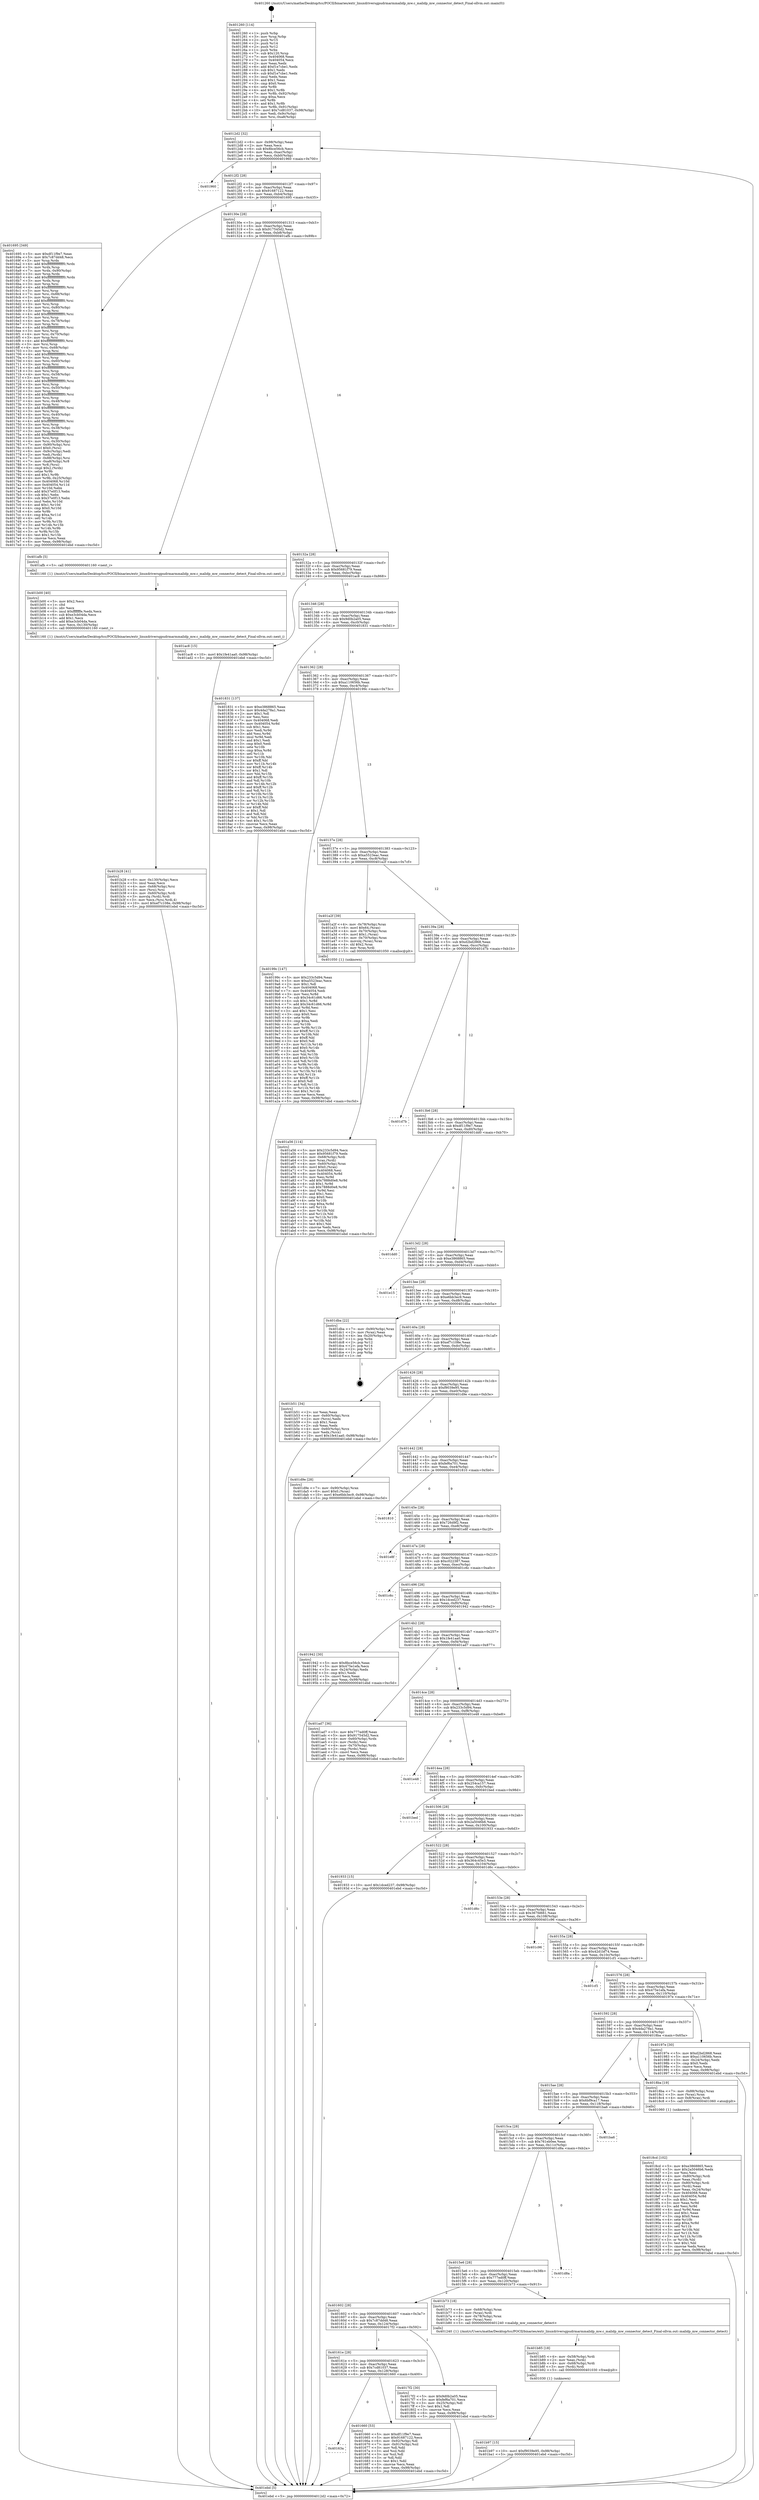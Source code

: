 digraph "0x401260" {
  label = "0x401260 (/mnt/c/Users/mathe/Desktop/tcc/POCII/binaries/extr_linuxdriversgpudrmarmmalidp_mw.c_malidp_mw_connector_detect_Final-ollvm.out::main(0))"
  labelloc = "t"
  node[shape=record]

  Entry [label="",width=0.3,height=0.3,shape=circle,fillcolor=black,style=filled]
  "0x4012d2" [label="{
     0x4012d2 [32]\l
     | [instrs]\l
     &nbsp;&nbsp;0x4012d2 \<+6\>: mov -0x98(%rbp),%eax\l
     &nbsp;&nbsp;0x4012d8 \<+2\>: mov %eax,%ecx\l
     &nbsp;&nbsp;0x4012da \<+6\>: sub $0x8bce56cb,%ecx\l
     &nbsp;&nbsp;0x4012e0 \<+6\>: mov %eax,-0xac(%rbp)\l
     &nbsp;&nbsp;0x4012e6 \<+6\>: mov %ecx,-0xb0(%rbp)\l
     &nbsp;&nbsp;0x4012ec \<+6\>: je 0000000000401960 \<main+0x700\>\l
  }"]
  "0x401960" [label="{
     0x401960\l
  }", style=dashed]
  "0x4012f2" [label="{
     0x4012f2 [28]\l
     | [instrs]\l
     &nbsp;&nbsp;0x4012f2 \<+5\>: jmp 00000000004012f7 \<main+0x97\>\l
     &nbsp;&nbsp;0x4012f7 \<+6\>: mov -0xac(%rbp),%eax\l
     &nbsp;&nbsp;0x4012fd \<+5\>: sub $0x91687122,%eax\l
     &nbsp;&nbsp;0x401302 \<+6\>: mov %eax,-0xb4(%rbp)\l
     &nbsp;&nbsp;0x401308 \<+6\>: je 0000000000401695 \<main+0x435\>\l
  }"]
  Exit [label="",width=0.3,height=0.3,shape=circle,fillcolor=black,style=filled,peripheries=2]
  "0x401695" [label="{
     0x401695 [349]\l
     | [instrs]\l
     &nbsp;&nbsp;0x401695 \<+5\>: mov $0xdf11f9e7,%eax\l
     &nbsp;&nbsp;0x40169a \<+5\>: mov $0x7c87dd48,%ecx\l
     &nbsp;&nbsp;0x40169f \<+3\>: mov %rsp,%rdx\l
     &nbsp;&nbsp;0x4016a2 \<+4\>: add $0xfffffffffffffff0,%rdx\l
     &nbsp;&nbsp;0x4016a6 \<+3\>: mov %rdx,%rsp\l
     &nbsp;&nbsp;0x4016a9 \<+7\>: mov %rdx,-0x90(%rbp)\l
     &nbsp;&nbsp;0x4016b0 \<+3\>: mov %rsp,%rdx\l
     &nbsp;&nbsp;0x4016b3 \<+4\>: add $0xfffffffffffffff0,%rdx\l
     &nbsp;&nbsp;0x4016b7 \<+3\>: mov %rdx,%rsp\l
     &nbsp;&nbsp;0x4016ba \<+3\>: mov %rsp,%rsi\l
     &nbsp;&nbsp;0x4016bd \<+4\>: add $0xfffffffffffffff0,%rsi\l
     &nbsp;&nbsp;0x4016c1 \<+3\>: mov %rsi,%rsp\l
     &nbsp;&nbsp;0x4016c4 \<+7\>: mov %rsi,-0x88(%rbp)\l
     &nbsp;&nbsp;0x4016cb \<+3\>: mov %rsp,%rsi\l
     &nbsp;&nbsp;0x4016ce \<+4\>: add $0xfffffffffffffff0,%rsi\l
     &nbsp;&nbsp;0x4016d2 \<+3\>: mov %rsi,%rsp\l
     &nbsp;&nbsp;0x4016d5 \<+4\>: mov %rsi,-0x80(%rbp)\l
     &nbsp;&nbsp;0x4016d9 \<+3\>: mov %rsp,%rsi\l
     &nbsp;&nbsp;0x4016dc \<+4\>: add $0xfffffffffffffff0,%rsi\l
     &nbsp;&nbsp;0x4016e0 \<+3\>: mov %rsi,%rsp\l
     &nbsp;&nbsp;0x4016e3 \<+4\>: mov %rsi,-0x78(%rbp)\l
     &nbsp;&nbsp;0x4016e7 \<+3\>: mov %rsp,%rsi\l
     &nbsp;&nbsp;0x4016ea \<+4\>: add $0xfffffffffffffff0,%rsi\l
     &nbsp;&nbsp;0x4016ee \<+3\>: mov %rsi,%rsp\l
     &nbsp;&nbsp;0x4016f1 \<+4\>: mov %rsi,-0x70(%rbp)\l
     &nbsp;&nbsp;0x4016f5 \<+3\>: mov %rsp,%rsi\l
     &nbsp;&nbsp;0x4016f8 \<+4\>: add $0xfffffffffffffff0,%rsi\l
     &nbsp;&nbsp;0x4016fc \<+3\>: mov %rsi,%rsp\l
     &nbsp;&nbsp;0x4016ff \<+4\>: mov %rsi,-0x68(%rbp)\l
     &nbsp;&nbsp;0x401703 \<+3\>: mov %rsp,%rsi\l
     &nbsp;&nbsp;0x401706 \<+4\>: add $0xfffffffffffffff0,%rsi\l
     &nbsp;&nbsp;0x40170a \<+3\>: mov %rsi,%rsp\l
     &nbsp;&nbsp;0x40170d \<+4\>: mov %rsi,-0x60(%rbp)\l
     &nbsp;&nbsp;0x401711 \<+3\>: mov %rsp,%rsi\l
     &nbsp;&nbsp;0x401714 \<+4\>: add $0xfffffffffffffff0,%rsi\l
     &nbsp;&nbsp;0x401718 \<+3\>: mov %rsi,%rsp\l
     &nbsp;&nbsp;0x40171b \<+4\>: mov %rsi,-0x58(%rbp)\l
     &nbsp;&nbsp;0x40171f \<+3\>: mov %rsp,%rsi\l
     &nbsp;&nbsp;0x401722 \<+4\>: add $0xfffffffffffffff0,%rsi\l
     &nbsp;&nbsp;0x401726 \<+3\>: mov %rsi,%rsp\l
     &nbsp;&nbsp;0x401729 \<+4\>: mov %rsi,-0x50(%rbp)\l
     &nbsp;&nbsp;0x40172d \<+3\>: mov %rsp,%rsi\l
     &nbsp;&nbsp;0x401730 \<+4\>: add $0xfffffffffffffff0,%rsi\l
     &nbsp;&nbsp;0x401734 \<+3\>: mov %rsi,%rsp\l
     &nbsp;&nbsp;0x401737 \<+4\>: mov %rsi,-0x48(%rbp)\l
     &nbsp;&nbsp;0x40173b \<+3\>: mov %rsp,%rsi\l
     &nbsp;&nbsp;0x40173e \<+4\>: add $0xfffffffffffffff0,%rsi\l
     &nbsp;&nbsp;0x401742 \<+3\>: mov %rsi,%rsp\l
     &nbsp;&nbsp;0x401745 \<+4\>: mov %rsi,-0x40(%rbp)\l
     &nbsp;&nbsp;0x401749 \<+3\>: mov %rsp,%rsi\l
     &nbsp;&nbsp;0x40174c \<+4\>: add $0xfffffffffffffff0,%rsi\l
     &nbsp;&nbsp;0x401750 \<+3\>: mov %rsi,%rsp\l
     &nbsp;&nbsp;0x401753 \<+4\>: mov %rsi,-0x38(%rbp)\l
     &nbsp;&nbsp;0x401757 \<+3\>: mov %rsp,%rsi\l
     &nbsp;&nbsp;0x40175a \<+4\>: add $0xfffffffffffffff0,%rsi\l
     &nbsp;&nbsp;0x40175e \<+3\>: mov %rsi,%rsp\l
     &nbsp;&nbsp;0x401761 \<+4\>: mov %rsi,-0x30(%rbp)\l
     &nbsp;&nbsp;0x401765 \<+7\>: mov -0x90(%rbp),%rsi\l
     &nbsp;&nbsp;0x40176c \<+6\>: movl $0x0,(%rsi)\l
     &nbsp;&nbsp;0x401772 \<+6\>: mov -0x9c(%rbp),%edi\l
     &nbsp;&nbsp;0x401778 \<+2\>: mov %edi,(%rdx)\l
     &nbsp;&nbsp;0x40177a \<+7\>: mov -0x88(%rbp),%rsi\l
     &nbsp;&nbsp;0x401781 \<+7\>: mov -0xa8(%rbp),%r8\l
     &nbsp;&nbsp;0x401788 \<+3\>: mov %r8,(%rsi)\l
     &nbsp;&nbsp;0x40178b \<+3\>: cmpl $0x2,(%rdx)\l
     &nbsp;&nbsp;0x40178e \<+4\>: setne %r9b\l
     &nbsp;&nbsp;0x401792 \<+4\>: and $0x1,%r9b\l
     &nbsp;&nbsp;0x401796 \<+4\>: mov %r9b,-0x25(%rbp)\l
     &nbsp;&nbsp;0x40179a \<+8\>: mov 0x404068,%r10d\l
     &nbsp;&nbsp;0x4017a2 \<+8\>: mov 0x404054,%r11d\l
     &nbsp;&nbsp;0x4017aa \<+3\>: mov %r10d,%ebx\l
     &nbsp;&nbsp;0x4017ad \<+6\>: add $0x37e0f13,%ebx\l
     &nbsp;&nbsp;0x4017b3 \<+3\>: sub $0x1,%ebx\l
     &nbsp;&nbsp;0x4017b6 \<+6\>: sub $0x37e0f13,%ebx\l
     &nbsp;&nbsp;0x4017bc \<+4\>: imul %ebx,%r10d\l
     &nbsp;&nbsp;0x4017c0 \<+4\>: and $0x1,%r10d\l
     &nbsp;&nbsp;0x4017c4 \<+4\>: cmp $0x0,%r10d\l
     &nbsp;&nbsp;0x4017c8 \<+4\>: sete %r9b\l
     &nbsp;&nbsp;0x4017cc \<+4\>: cmp $0xa,%r11d\l
     &nbsp;&nbsp;0x4017d0 \<+4\>: setl %r14b\l
     &nbsp;&nbsp;0x4017d4 \<+3\>: mov %r9b,%r15b\l
     &nbsp;&nbsp;0x4017d7 \<+3\>: and %r14b,%r15b\l
     &nbsp;&nbsp;0x4017da \<+3\>: xor %r14b,%r9b\l
     &nbsp;&nbsp;0x4017dd \<+3\>: or %r9b,%r15b\l
     &nbsp;&nbsp;0x4017e0 \<+4\>: test $0x1,%r15b\l
     &nbsp;&nbsp;0x4017e4 \<+3\>: cmovne %ecx,%eax\l
     &nbsp;&nbsp;0x4017e7 \<+6\>: mov %eax,-0x98(%rbp)\l
     &nbsp;&nbsp;0x4017ed \<+5\>: jmp 0000000000401ebd \<main+0xc5d\>\l
  }"]
  "0x40130e" [label="{
     0x40130e [28]\l
     | [instrs]\l
     &nbsp;&nbsp;0x40130e \<+5\>: jmp 0000000000401313 \<main+0xb3\>\l
     &nbsp;&nbsp;0x401313 \<+6\>: mov -0xac(%rbp),%eax\l
     &nbsp;&nbsp;0x401319 \<+5\>: sub $0x917545d2,%eax\l
     &nbsp;&nbsp;0x40131e \<+6\>: mov %eax,-0xb8(%rbp)\l
     &nbsp;&nbsp;0x401324 \<+6\>: je 0000000000401afb \<main+0x89b\>\l
  }"]
  "0x401b97" [label="{
     0x401b97 [15]\l
     | [instrs]\l
     &nbsp;&nbsp;0x401b97 \<+10\>: movl $0xf9039e95,-0x98(%rbp)\l
     &nbsp;&nbsp;0x401ba1 \<+5\>: jmp 0000000000401ebd \<main+0xc5d\>\l
  }"]
  "0x401afb" [label="{
     0x401afb [5]\l
     | [instrs]\l
     &nbsp;&nbsp;0x401afb \<+5\>: call 0000000000401160 \<next_i\>\l
     | [calls]\l
     &nbsp;&nbsp;0x401160 \{1\} (/mnt/c/Users/mathe/Desktop/tcc/POCII/binaries/extr_linuxdriversgpudrmarmmalidp_mw.c_malidp_mw_connector_detect_Final-ollvm.out::next_i)\l
  }"]
  "0x40132a" [label="{
     0x40132a [28]\l
     | [instrs]\l
     &nbsp;&nbsp;0x40132a \<+5\>: jmp 000000000040132f \<main+0xcf\>\l
     &nbsp;&nbsp;0x40132f \<+6\>: mov -0xac(%rbp),%eax\l
     &nbsp;&nbsp;0x401335 \<+5\>: sub $0x95681f79,%eax\l
     &nbsp;&nbsp;0x40133a \<+6\>: mov %eax,-0xbc(%rbp)\l
     &nbsp;&nbsp;0x401340 \<+6\>: je 0000000000401ac8 \<main+0x868\>\l
  }"]
  "0x401b85" [label="{
     0x401b85 [18]\l
     | [instrs]\l
     &nbsp;&nbsp;0x401b85 \<+4\>: mov -0x58(%rbp),%rdi\l
     &nbsp;&nbsp;0x401b89 \<+2\>: mov %eax,(%rdi)\l
     &nbsp;&nbsp;0x401b8b \<+4\>: mov -0x68(%rbp),%rdi\l
     &nbsp;&nbsp;0x401b8f \<+3\>: mov (%rdi),%rdi\l
     &nbsp;&nbsp;0x401b92 \<+5\>: call 0000000000401030 \<free@plt\>\l
     | [calls]\l
     &nbsp;&nbsp;0x401030 \{1\} (unknown)\l
  }"]
  "0x401ac8" [label="{
     0x401ac8 [15]\l
     | [instrs]\l
     &nbsp;&nbsp;0x401ac8 \<+10\>: movl $0x1fe41aa0,-0x98(%rbp)\l
     &nbsp;&nbsp;0x401ad2 \<+5\>: jmp 0000000000401ebd \<main+0xc5d\>\l
  }"]
  "0x401346" [label="{
     0x401346 [28]\l
     | [instrs]\l
     &nbsp;&nbsp;0x401346 \<+5\>: jmp 000000000040134b \<main+0xeb\>\l
     &nbsp;&nbsp;0x40134b \<+6\>: mov -0xac(%rbp),%eax\l
     &nbsp;&nbsp;0x401351 \<+5\>: sub $0x9d0b2a05,%eax\l
     &nbsp;&nbsp;0x401356 \<+6\>: mov %eax,-0xc0(%rbp)\l
     &nbsp;&nbsp;0x40135c \<+6\>: je 0000000000401831 \<main+0x5d1\>\l
  }"]
  "0x401b28" [label="{
     0x401b28 [41]\l
     | [instrs]\l
     &nbsp;&nbsp;0x401b28 \<+6\>: mov -0x130(%rbp),%ecx\l
     &nbsp;&nbsp;0x401b2e \<+3\>: imul %eax,%ecx\l
     &nbsp;&nbsp;0x401b31 \<+4\>: mov -0x68(%rbp),%rsi\l
     &nbsp;&nbsp;0x401b35 \<+3\>: mov (%rsi),%rsi\l
     &nbsp;&nbsp;0x401b38 \<+4\>: mov -0x60(%rbp),%rdi\l
     &nbsp;&nbsp;0x401b3c \<+3\>: movslq (%rdi),%rdi\l
     &nbsp;&nbsp;0x401b3f \<+3\>: mov %ecx,(%rsi,%rdi,4)\l
     &nbsp;&nbsp;0x401b42 \<+10\>: movl $0xef7c108e,-0x98(%rbp)\l
     &nbsp;&nbsp;0x401b4c \<+5\>: jmp 0000000000401ebd \<main+0xc5d\>\l
  }"]
  "0x401831" [label="{
     0x401831 [137]\l
     | [instrs]\l
     &nbsp;&nbsp;0x401831 \<+5\>: mov $0xe3868865,%eax\l
     &nbsp;&nbsp;0x401836 \<+5\>: mov $0x4da278a1,%ecx\l
     &nbsp;&nbsp;0x40183b \<+2\>: mov $0x1,%dl\l
     &nbsp;&nbsp;0x40183d \<+2\>: xor %esi,%esi\l
     &nbsp;&nbsp;0x40183f \<+7\>: mov 0x404068,%edi\l
     &nbsp;&nbsp;0x401846 \<+8\>: mov 0x404054,%r8d\l
     &nbsp;&nbsp;0x40184e \<+3\>: sub $0x1,%esi\l
     &nbsp;&nbsp;0x401851 \<+3\>: mov %edi,%r9d\l
     &nbsp;&nbsp;0x401854 \<+3\>: add %esi,%r9d\l
     &nbsp;&nbsp;0x401857 \<+4\>: imul %r9d,%edi\l
     &nbsp;&nbsp;0x40185b \<+3\>: and $0x1,%edi\l
     &nbsp;&nbsp;0x40185e \<+3\>: cmp $0x0,%edi\l
     &nbsp;&nbsp;0x401861 \<+4\>: sete %r10b\l
     &nbsp;&nbsp;0x401865 \<+4\>: cmp $0xa,%r8d\l
     &nbsp;&nbsp;0x401869 \<+4\>: setl %r11b\l
     &nbsp;&nbsp;0x40186d \<+3\>: mov %r10b,%bl\l
     &nbsp;&nbsp;0x401870 \<+3\>: xor $0xff,%bl\l
     &nbsp;&nbsp;0x401873 \<+3\>: mov %r11b,%r14b\l
     &nbsp;&nbsp;0x401876 \<+4\>: xor $0xff,%r14b\l
     &nbsp;&nbsp;0x40187a \<+3\>: xor $0x1,%dl\l
     &nbsp;&nbsp;0x40187d \<+3\>: mov %bl,%r15b\l
     &nbsp;&nbsp;0x401880 \<+4\>: and $0xff,%r15b\l
     &nbsp;&nbsp;0x401884 \<+3\>: and %dl,%r10b\l
     &nbsp;&nbsp;0x401887 \<+3\>: mov %r14b,%r12b\l
     &nbsp;&nbsp;0x40188a \<+4\>: and $0xff,%r12b\l
     &nbsp;&nbsp;0x40188e \<+3\>: and %dl,%r11b\l
     &nbsp;&nbsp;0x401891 \<+3\>: or %r10b,%r15b\l
     &nbsp;&nbsp;0x401894 \<+3\>: or %r11b,%r12b\l
     &nbsp;&nbsp;0x401897 \<+3\>: xor %r12b,%r15b\l
     &nbsp;&nbsp;0x40189a \<+3\>: or %r14b,%bl\l
     &nbsp;&nbsp;0x40189d \<+3\>: xor $0xff,%bl\l
     &nbsp;&nbsp;0x4018a0 \<+3\>: or $0x1,%dl\l
     &nbsp;&nbsp;0x4018a3 \<+2\>: and %dl,%bl\l
     &nbsp;&nbsp;0x4018a5 \<+3\>: or %bl,%r15b\l
     &nbsp;&nbsp;0x4018a8 \<+4\>: test $0x1,%r15b\l
     &nbsp;&nbsp;0x4018ac \<+3\>: cmovne %ecx,%eax\l
     &nbsp;&nbsp;0x4018af \<+6\>: mov %eax,-0x98(%rbp)\l
     &nbsp;&nbsp;0x4018b5 \<+5\>: jmp 0000000000401ebd \<main+0xc5d\>\l
  }"]
  "0x401362" [label="{
     0x401362 [28]\l
     | [instrs]\l
     &nbsp;&nbsp;0x401362 \<+5\>: jmp 0000000000401367 \<main+0x107\>\l
     &nbsp;&nbsp;0x401367 \<+6\>: mov -0xac(%rbp),%eax\l
     &nbsp;&nbsp;0x40136d \<+5\>: sub $0xa110656b,%eax\l
     &nbsp;&nbsp;0x401372 \<+6\>: mov %eax,-0xc4(%rbp)\l
     &nbsp;&nbsp;0x401378 \<+6\>: je 000000000040199c \<main+0x73c\>\l
  }"]
  "0x401b00" [label="{
     0x401b00 [40]\l
     | [instrs]\l
     &nbsp;&nbsp;0x401b00 \<+5\>: mov $0x2,%ecx\l
     &nbsp;&nbsp;0x401b05 \<+1\>: cltd\l
     &nbsp;&nbsp;0x401b06 \<+2\>: idiv %ecx\l
     &nbsp;&nbsp;0x401b08 \<+6\>: imul $0xfffffffe,%edx,%ecx\l
     &nbsp;&nbsp;0x401b0e \<+6\>: sub $0xe3cb04da,%ecx\l
     &nbsp;&nbsp;0x401b14 \<+3\>: add $0x1,%ecx\l
     &nbsp;&nbsp;0x401b17 \<+6\>: add $0xe3cb04da,%ecx\l
     &nbsp;&nbsp;0x401b1d \<+6\>: mov %ecx,-0x130(%rbp)\l
     &nbsp;&nbsp;0x401b23 \<+5\>: call 0000000000401160 \<next_i\>\l
     | [calls]\l
     &nbsp;&nbsp;0x401160 \{1\} (/mnt/c/Users/mathe/Desktop/tcc/POCII/binaries/extr_linuxdriversgpudrmarmmalidp_mw.c_malidp_mw_connector_detect_Final-ollvm.out::next_i)\l
  }"]
  "0x40199c" [label="{
     0x40199c [147]\l
     | [instrs]\l
     &nbsp;&nbsp;0x40199c \<+5\>: mov $0x233c5d94,%eax\l
     &nbsp;&nbsp;0x4019a1 \<+5\>: mov $0xa5523eac,%ecx\l
     &nbsp;&nbsp;0x4019a6 \<+2\>: mov $0x1,%dl\l
     &nbsp;&nbsp;0x4019a8 \<+7\>: mov 0x404068,%esi\l
     &nbsp;&nbsp;0x4019af \<+7\>: mov 0x404054,%edi\l
     &nbsp;&nbsp;0x4019b6 \<+3\>: mov %esi,%r8d\l
     &nbsp;&nbsp;0x4019b9 \<+7\>: sub $0x34c61d66,%r8d\l
     &nbsp;&nbsp;0x4019c0 \<+4\>: sub $0x1,%r8d\l
     &nbsp;&nbsp;0x4019c4 \<+7\>: add $0x34c61d66,%r8d\l
     &nbsp;&nbsp;0x4019cb \<+4\>: imul %r8d,%esi\l
     &nbsp;&nbsp;0x4019cf \<+3\>: and $0x1,%esi\l
     &nbsp;&nbsp;0x4019d2 \<+3\>: cmp $0x0,%esi\l
     &nbsp;&nbsp;0x4019d5 \<+4\>: sete %r9b\l
     &nbsp;&nbsp;0x4019d9 \<+3\>: cmp $0xa,%edi\l
     &nbsp;&nbsp;0x4019dc \<+4\>: setl %r10b\l
     &nbsp;&nbsp;0x4019e0 \<+3\>: mov %r9b,%r11b\l
     &nbsp;&nbsp;0x4019e3 \<+4\>: xor $0xff,%r11b\l
     &nbsp;&nbsp;0x4019e7 \<+3\>: mov %r10b,%bl\l
     &nbsp;&nbsp;0x4019ea \<+3\>: xor $0xff,%bl\l
     &nbsp;&nbsp;0x4019ed \<+3\>: xor $0x0,%dl\l
     &nbsp;&nbsp;0x4019f0 \<+3\>: mov %r11b,%r14b\l
     &nbsp;&nbsp;0x4019f3 \<+4\>: and $0x0,%r14b\l
     &nbsp;&nbsp;0x4019f7 \<+3\>: and %dl,%r9b\l
     &nbsp;&nbsp;0x4019fa \<+3\>: mov %bl,%r15b\l
     &nbsp;&nbsp;0x4019fd \<+4\>: and $0x0,%r15b\l
     &nbsp;&nbsp;0x401a01 \<+3\>: and %dl,%r10b\l
     &nbsp;&nbsp;0x401a04 \<+3\>: or %r9b,%r14b\l
     &nbsp;&nbsp;0x401a07 \<+3\>: or %r10b,%r15b\l
     &nbsp;&nbsp;0x401a0a \<+3\>: xor %r15b,%r14b\l
     &nbsp;&nbsp;0x401a0d \<+3\>: or %bl,%r11b\l
     &nbsp;&nbsp;0x401a10 \<+4\>: xor $0xff,%r11b\l
     &nbsp;&nbsp;0x401a14 \<+3\>: or $0x0,%dl\l
     &nbsp;&nbsp;0x401a17 \<+3\>: and %dl,%r11b\l
     &nbsp;&nbsp;0x401a1a \<+3\>: or %r11b,%r14b\l
     &nbsp;&nbsp;0x401a1d \<+4\>: test $0x1,%r14b\l
     &nbsp;&nbsp;0x401a21 \<+3\>: cmovne %ecx,%eax\l
     &nbsp;&nbsp;0x401a24 \<+6\>: mov %eax,-0x98(%rbp)\l
     &nbsp;&nbsp;0x401a2a \<+5\>: jmp 0000000000401ebd \<main+0xc5d\>\l
  }"]
  "0x40137e" [label="{
     0x40137e [28]\l
     | [instrs]\l
     &nbsp;&nbsp;0x40137e \<+5\>: jmp 0000000000401383 \<main+0x123\>\l
     &nbsp;&nbsp;0x401383 \<+6\>: mov -0xac(%rbp),%eax\l
     &nbsp;&nbsp;0x401389 \<+5\>: sub $0xa5523eac,%eax\l
     &nbsp;&nbsp;0x40138e \<+6\>: mov %eax,-0xc8(%rbp)\l
     &nbsp;&nbsp;0x401394 \<+6\>: je 0000000000401a2f \<main+0x7cf\>\l
  }"]
  "0x401a56" [label="{
     0x401a56 [114]\l
     | [instrs]\l
     &nbsp;&nbsp;0x401a56 \<+5\>: mov $0x233c5d94,%ecx\l
     &nbsp;&nbsp;0x401a5b \<+5\>: mov $0x95681f79,%edx\l
     &nbsp;&nbsp;0x401a60 \<+4\>: mov -0x68(%rbp),%rdi\l
     &nbsp;&nbsp;0x401a64 \<+3\>: mov %rax,(%rdi)\l
     &nbsp;&nbsp;0x401a67 \<+4\>: mov -0x60(%rbp),%rax\l
     &nbsp;&nbsp;0x401a6b \<+6\>: movl $0x0,(%rax)\l
     &nbsp;&nbsp;0x401a71 \<+7\>: mov 0x404068,%esi\l
     &nbsp;&nbsp;0x401a78 \<+8\>: mov 0x404054,%r8d\l
     &nbsp;&nbsp;0x401a80 \<+3\>: mov %esi,%r9d\l
     &nbsp;&nbsp;0x401a83 \<+7\>: add $0x7888d0e8,%r9d\l
     &nbsp;&nbsp;0x401a8a \<+4\>: sub $0x1,%r9d\l
     &nbsp;&nbsp;0x401a8e \<+7\>: sub $0x7888d0e8,%r9d\l
     &nbsp;&nbsp;0x401a95 \<+4\>: imul %r9d,%esi\l
     &nbsp;&nbsp;0x401a99 \<+3\>: and $0x1,%esi\l
     &nbsp;&nbsp;0x401a9c \<+3\>: cmp $0x0,%esi\l
     &nbsp;&nbsp;0x401a9f \<+4\>: sete %r10b\l
     &nbsp;&nbsp;0x401aa3 \<+4\>: cmp $0xa,%r8d\l
     &nbsp;&nbsp;0x401aa7 \<+4\>: setl %r11b\l
     &nbsp;&nbsp;0x401aab \<+3\>: mov %r10b,%bl\l
     &nbsp;&nbsp;0x401aae \<+3\>: and %r11b,%bl\l
     &nbsp;&nbsp;0x401ab1 \<+3\>: xor %r11b,%r10b\l
     &nbsp;&nbsp;0x401ab4 \<+3\>: or %r10b,%bl\l
     &nbsp;&nbsp;0x401ab7 \<+3\>: test $0x1,%bl\l
     &nbsp;&nbsp;0x401aba \<+3\>: cmovne %edx,%ecx\l
     &nbsp;&nbsp;0x401abd \<+6\>: mov %ecx,-0x98(%rbp)\l
     &nbsp;&nbsp;0x401ac3 \<+5\>: jmp 0000000000401ebd \<main+0xc5d\>\l
  }"]
  "0x401a2f" [label="{
     0x401a2f [39]\l
     | [instrs]\l
     &nbsp;&nbsp;0x401a2f \<+4\>: mov -0x78(%rbp),%rax\l
     &nbsp;&nbsp;0x401a33 \<+6\>: movl $0x64,(%rax)\l
     &nbsp;&nbsp;0x401a39 \<+4\>: mov -0x70(%rbp),%rax\l
     &nbsp;&nbsp;0x401a3d \<+6\>: movl $0x1,(%rax)\l
     &nbsp;&nbsp;0x401a43 \<+4\>: mov -0x70(%rbp),%rax\l
     &nbsp;&nbsp;0x401a47 \<+3\>: movslq (%rax),%rax\l
     &nbsp;&nbsp;0x401a4a \<+4\>: shl $0x2,%rax\l
     &nbsp;&nbsp;0x401a4e \<+3\>: mov %rax,%rdi\l
     &nbsp;&nbsp;0x401a51 \<+5\>: call 0000000000401050 \<malloc@plt\>\l
     | [calls]\l
     &nbsp;&nbsp;0x401050 \{1\} (unknown)\l
  }"]
  "0x40139a" [label="{
     0x40139a [28]\l
     | [instrs]\l
     &nbsp;&nbsp;0x40139a \<+5\>: jmp 000000000040139f \<main+0x13f\>\l
     &nbsp;&nbsp;0x40139f \<+6\>: mov -0xac(%rbp),%eax\l
     &nbsp;&nbsp;0x4013a5 \<+5\>: sub $0xd2bd2868,%eax\l
     &nbsp;&nbsp;0x4013aa \<+6\>: mov %eax,-0xcc(%rbp)\l
     &nbsp;&nbsp;0x4013b0 \<+6\>: je 0000000000401d7b \<main+0xb1b\>\l
  }"]
  "0x4018cd" [label="{
     0x4018cd [102]\l
     | [instrs]\l
     &nbsp;&nbsp;0x4018cd \<+5\>: mov $0xe3868865,%ecx\l
     &nbsp;&nbsp;0x4018d2 \<+5\>: mov $0x2a5046b6,%edx\l
     &nbsp;&nbsp;0x4018d7 \<+2\>: xor %esi,%esi\l
     &nbsp;&nbsp;0x4018d9 \<+4\>: mov -0x80(%rbp),%rdi\l
     &nbsp;&nbsp;0x4018dd \<+2\>: mov %eax,(%rdi)\l
     &nbsp;&nbsp;0x4018df \<+4\>: mov -0x80(%rbp),%rdi\l
     &nbsp;&nbsp;0x4018e3 \<+2\>: mov (%rdi),%eax\l
     &nbsp;&nbsp;0x4018e5 \<+3\>: mov %eax,-0x24(%rbp)\l
     &nbsp;&nbsp;0x4018e8 \<+7\>: mov 0x404068,%eax\l
     &nbsp;&nbsp;0x4018ef \<+8\>: mov 0x404054,%r8d\l
     &nbsp;&nbsp;0x4018f7 \<+3\>: sub $0x1,%esi\l
     &nbsp;&nbsp;0x4018fa \<+3\>: mov %eax,%r9d\l
     &nbsp;&nbsp;0x4018fd \<+3\>: add %esi,%r9d\l
     &nbsp;&nbsp;0x401900 \<+4\>: imul %r9d,%eax\l
     &nbsp;&nbsp;0x401904 \<+3\>: and $0x1,%eax\l
     &nbsp;&nbsp;0x401907 \<+3\>: cmp $0x0,%eax\l
     &nbsp;&nbsp;0x40190a \<+4\>: sete %r10b\l
     &nbsp;&nbsp;0x40190e \<+4\>: cmp $0xa,%r8d\l
     &nbsp;&nbsp;0x401912 \<+4\>: setl %r11b\l
     &nbsp;&nbsp;0x401916 \<+3\>: mov %r10b,%bl\l
     &nbsp;&nbsp;0x401919 \<+3\>: and %r11b,%bl\l
     &nbsp;&nbsp;0x40191c \<+3\>: xor %r11b,%r10b\l
     &nbsp;&nbsp;0x40191f \<+3\>: or %r10b,%bl\l
     &nbsp;&nbsp;0x401922 \<+3\>: test $0x1,%bl\l
     &nbsp;&nbsp;0x401925 \<+3\>: cmovne %edx,%ecx\l
     &nbsp;&nbsp;0x401928 \<+6\>: mov %ecx,-0x98(%rbp)\l
     &nbsp;&nbsp;0x40192e \<+5\>: jmp 0000000000401ebd \<main+0xc5d\>\l
  }"]
  "0x401d7b" [label="{
     0x401d7b\l
  }", style=dashed]
  "0x4013b6" [label="{
     0x4013b6 [28]\l
     | [instrs]\l
     &nbsp;&nbsp;0x4013b6 \<+5\>: jmp 00000000004013bb \<main+0x15b\>\l
     &nbsp;&nbsp;0x4013bb \<+6\>: mov -0xac(%rbp),%eax\l
     &nbsp;&nbsp;0x4013c1 \<+5\>: sub $0xdf11f9e7,%eax\l
     &nbsp;&nbsp;0x4013c6 \<+6\>: mov %eax,-0xd0(%rbp)\l
     &nbsp;&nbsp;0x4013cc \<+6\>: je 0000000000401dd0 \<main+0xb70\>\l
  }"]
  "0x401260" [label="{
     0x401260 [114]\l
     | [instrs]\l
     &nbsp;&nbsp;0x401260 \<+1\>: push %rbp\l
     &nbsp;&nbsp;0x401261 \<+3\>: mov %rsp,%rbp\l
     &nbsp;&nbsp;0x401264 \<+2\>: push %r15\l
     &nbsp;&nbsp;0x401266 \<+2\>: push %r14\l
     &nbsp;&nbsp;0x401268 \<+2\>: push %r12\l
     &nbsp;&nbsp;0x40126a \<+1\>: push %rbx\l
     &nbsp;&nbsp;0x40126b \<+7\>: sub $0x120,%rsp\l
     &nbsp;&nbsp;0x401272 \<+7\>: mov 0x404068,%eax\l
     &nbsp;&nbsp;0x401279 \<+7\>: mov 0x404054,%ecx\l
     &nbsp;&nbsp;0x401280 \<+2\>: mov %eax,%edx\l
     &nbsp;&nbsp;0x401282 \<+6\>: add $0xf1e7cbe1,%edx\l
     &nbsp;&nbsp;0x401288 \<+3\>: sub $0x1,%edx\l
     &nbsp;&nbsp;0x40128b \<+6\>: sub $0xf1e7cbe1,%edx\l
     &nbsp;&nbsp;0x401291 \<+3\>: imul %edx,%eax\l
     &nbsp;&nbsp;0x401294 \<+3\>: and $0x1,%eax\l
     &nbsp;&nbsp;0x401297 \<+3\>: cmp $0x0,%eax\l
     &nbsp;&nbsp;0x40129a \<+4\>: sete %r8b\l
     &nbsp;&nbsp;0x40129e \<+4\>: and $0x1,%r8b\l
     &nbsp;&nbsp;0x4012a2 \<+7\>: mov %r8b,-0x92(%rbp)\l
     &nbsp;&nbsp;0x4012a9 \<+3\>: cmp $0xa,%ecx\l
     &nbsp;&nbsp;0x4012ac \<+4\>: setl %r8b\l
     &nbsp;&nbsp;0x4012b0 \<+4\>: and $0x1,%r8b\l
     &nbsp;&nbsp;0x4012b4 \<+7\>: mov %r8b,-0x91(%rbp)\l
     &nbsp;&nbsp;0x4012bb \<+10\>: movl $0x7cd81037,-0x98(%rbp)\l
     &nbsp;&nbsp;0x4012c5 \<+6\>: mov %edi,-0x9c(%rbp)\l
     &nbsp;&nbsp;0x4012cb \<+7\>: mov %rsi,-0xa8(%rbp)\l
  }"]
  "0x401dd0" [label="{
     0x401dd0\l
  }", style=dashed]
  "0x4013d2" [label="{
     0x4013d2 [28]\l
     | [instrs]\l
     &nbsp;&nbsp;0x4013d2 \<+5\>: jmp 00000000004013d7 \<main+0x177\>\l
     &nbsp;&nbsp;0x4013d7 \<+6\>: mov -0xac(%rbp),%eax\l
     &nbsp;&nbsp;0x4013dd \<+5\>: sub $0xe3868865,%eax\l
     &nbsp;&nbsp;0x4013e2 \<+6\>: mov %eax,-0xd4(%rbp)\l
     &nbsp;&nbsp;0x4013e8 \<+6\>: je 0000000000401e15 \<main+0xbb5\>\l
  }"]
  "0x401ebd" [label="{
     0x401ebd [5]\l
     | [instrs]\l
     &nbsp;&nbsp;0x401ebd \<+5\>: jmp 00000000004012d2 \<main+0x72\>\l
  }"]
  "0x401e15" [label="{
     0x401e15\l
  }", style=dashed]
  "0x4013ee" [label="{
     0x4013ee [28]\l
     | [instrs]\l
     &nbsp;&nbsp;0x4013ee \<+5\>: jmp 00000000004013f3 \<main+0x193\>\l
     &nbsp;&nbsp;0x4013f3 \<+6\>: mov -0xac(%rbp),%eax\l
     &nbsp;&nbsp;0x4013f9 \<+5\>: sub $0xe6bb3ec9,%eax\l
     &nbsp;&nbsp;0x4013fe \<+6\>: mov %eax,-0xd8(%rbp)\l
     &nbsp;&nbsp;0x401404 \<+6\>: je 0000000000401dba \<main+0xb5a\>\l
  }"]
  "0x40163a" [label="{
     0x40163a\l
  }", style=dashed]
  "0x401dba" [label="{
     0x401dba [22]\l
     | [instrs]\l
     &nbsp;&nbsp;0x401dba \<+7\>: mov -0x90(%rbp),%rax\l
     &nbsp;&nbsp;0x401dc1 \<+2\>: mov (%rax),%eax\l
     &nbsp;&nbsp;0x401dc3 \<+4\>: lea -0x20(%rbp),%rsp\l
     &nbsp;&nbsp;0x401dc7 \<+1\>: pop %rbx\l
     &nbsp;&nbsp;0x401dc8 \<+2\>: pop %r12\l
     &nbsp;&nbsp;0x401dca \<+2\>: pop %r14\l
     &nbsp;&nbsp;0x401dcc \<+2\>: pop %r15\l
     &nbsp;&nbsp;0x401dce \<+1\>: pop %rbp\l
     &nbsp;&nbsp;0x401dcf \<+1\>: ret\l
  }"]
  "0x40140a" [label="{
     0x40140a [28]\l
     | [instrs]\l
     &nbsp;&nbsp;0x40140a \<+5\>: jmp 000000000040140f \<main+0x1af\>\l
     &nbsp;&nbsp;0x40140f \<+6\>: mov -0xac(%rbp),%eax\l
     &nbsp;&nbsp;0x401415 \<+5\>: sub $0xef7c108e,%eax\l
     &nbsp;&nbsp;0x40141a \<+6\>: mov %eax,-0xdc(%rbp)\l
     &nbsp;&nbsp;0x401420 \<+6\>: je 0000000000401b51 \<main+0x8f1\>\l
  }"]
  "0x401660" [label="{
     0x401660 [53]\l
     | [instrs]\l
     &nbsp;&nbsp;0x401660 \<+5\>: mov $0xdf11f9e7,%eax\l
     &nbsp;&nbsp;0x401665 \<+5\>: mov $0x91687122,%ecx\l
     &nbsp;&nbsp;0x40166a \<+6\>: mov -0x92(%rbp),%dl\l
     &nbsp;&nbsp;0x401670 \<+7\>: mov -0x91(%rbp),%sil\l
     &nbsp;&nbsp;0x401677 \<+3\>: mov %dl,%dil\l
     &nbsp;&nbsp;0x40167a \<+3\>: and %sil,%dil\l
     &nbsp;&nbsp;0x40167d \<+3\>: xor %sil,%dl\l
     &nbsp;&nbsp;0x401680 \<+3\>: or %dl,%dil\l
     &nbsp;&nbsp;0x401683 \<+4\>: test $0x1,%dil\l
     &nbsp;&nbsp;0x401687 \<+3\>: cmovne %ecx,%eax\l
     &nbsp;&nbsp;0x40168a \<+6\>: mov %eax,-0x98(%rbp)\l
     &nbsp;&nbsp;0x401690 \<+5\>: jmp 0000000000401ebd \<main+0xc5d\>\l
  }"]
  "0x401b51" [label="{
     0x401b51 [34]\l
     | [instrs]\l
     &nbsp;&nbsp;0x401b51 \<+2\>: xor %eax,%eax\l
     &nbsp;&nbsp;0x401b53 \<+4\>: mov -0x60(%rbp),%rcx\l
     &nbsp;&nbsp;0x401b57 \<+2\>: mov (%rcx),%edx\l
     &nbsp;&nbsp;0x401b59 \<+3\>: sub $0x1,%eax\l
     &nbsp;&nbsp;0x401b5c \<+2\>: sub %eax,%edx\l
     &nbsp;&nbsp;0x401b5e \<+4\>: mov -0x60(%rbp),%rcx\l
     &nbsp;&nbsp;0x401b62 \<+2\>: mov %edx,(%rcx)\l
     &nbsp;&nbsp;0x401b64 \<+10\>: movl $0x1fe41aa0,-0x98(%rbp)\l
     &nbsp;&nbsp;0x401b6e \<+5\>: jmp 0000000000401ebd \<main+0xc5d\>\l
  }"]
  "0x401426" [label="{
     0x401426 [28]\l
     | [instrs]\l
     &nbsp;&nbsp;0x401426 \<+5\>: jmp 000000000040142b \<main+0x1cb\>\l
     &nbsp;&nbsp;0x40142b \<+6\>: mov -0xac(%rbp),%eax\l
     &nbsp;&nbsp;0x401431 \<+5\>: sub $0xf9039e95,%eax\l
     &nbsp;&nbsp;0x401436 \<+6\>: mov %eax,-0xe0(%rbp)\l
     &nbsp;&nbsp;0x40143c \<+6\>: je 0000000000401d9e \<main+0xb3e\>\l
  }"]
  "0x40161e" [label="{
     0x40161e [28]\l
     | [instrs]\l
     &nbsp;&nbsp;0x40161e \<+5\>: jmp 0000000000401623 \<main+0x3c3\>\l
     &nbsp;&nbsp;0x401623 \<+6\>: mov -0xac(%rbp),%eax\l
     &nbsp;&nbsp;0x401629 \<+5\>: sub $0x7cd81037,%eax\l
     &nbsp;&nbsp;0x40162e \<+6\>: mov %eax,-0x128(%rbp)\l
     &nbsp;&nbsp;0x401634 \<+6\>: je 0000000000401660 \<main+0x400\>\l
  }"]
  "0x401d9e" [label="{
     0x401d9e [28]\l
     | [instrs]\l
     &nbsp;&nbsp;0x401d9e \<+7\>: mov -0x90(%rbp),%rax\l
     &nbsp;&nbsp;0x401da5 \<+6\>: movl $0x0,(%rax)\l
     &nbsp;&nbsp;0x401dab \<+10\>: movl $0xe6bb3ec9,-0x98(%rbp)\l
     &nbsp;&nbsp;0x401db5 \<+5\>: jmp 0000000000401ebd \<main+0xc5d\>\l
  }"]
  "0x401442" [label="{
     0x401442 [28]\l
     | [instrs]\l
     &nbsp;&nbsp;0x401442 \<+5\>: jmp 0000000000401447 \<main+0x1e7\>\l
     &nbsp;&nbsp;0x401447 \<+6\>: mov -0xac(%rbp),%eax\l
     &nbsp;&nbsp;0x40144d \<+5\>: sub $0xfef6a701,%eax\l
     &nbsp;&nbsp;0x401452 \<+6\>: mov %eax,-0xe4(%rbp)\l
     &nbsp;&nbsp;0x401458 \<+6\>: je 0000000000401810 \<main+0x5b0\>\l
  }"]
  "0x4017f2" [label="{
     0x4017f2 [30]\l
     | [instrs]\l
     &nbsp;&nbsp;0x4017f2 \<+5\>: mov $0x9d0b2a05,%eax\l
     &nbsp;&nbsp;0x4017f7 \<+5\>: mov $0xfef6a701,%ecx\l
     &nbsp;&nbsp;0x4017fc \<+3\>: mov -0x25(%rbp),%dl\l
     &nbsp;&nbsp;0x4017ff \<+3\>: test $0x1,%dl\l
     &nbsp;&nbsp;0x401802 \<+3\>: cmovne %ecx,%eax\l
     &nbsp;&nbsp;0x401805 \<+6\>: mov %eax,-0x98(%rbp)\l
     &nbsp;&nbsp;0x40180b \<+5\>: jmp 0000000000401ebd \<main+0xc5d\>\l
  }"]
  "0x401810" [label="{
     0x401810\l
  }", style=dashed]
  "0x40145e" [label="{
     0x40145e [28]\l
     | [instrs]\l
     &nbsp;&nbsp;0x40145e \<+5\>: jmp 0000000000401463 \<main+0x203\>\l
     &nbsp;&nbsp;0x401463 \<+6\>: mov -0xac(%rbp),%eax\l
     &nbsp;&nbsp;0x401469 \<+5\>: sub $0x726d9f2,%eax\l
     &nbsp;&nbsp;0x40146e \<+6\>: mov %eax,-0xe8(%rbp)\l
     &nbsp;&nbsp;0x401474 \<+6\>: je 0000000000401e8f \<main+0xc2f\>\l
  }"]
  "0x401602" [label="{
     0x401602 [28]\l
     | [instrs]\l
     &nbsp;&nbsp;0x401602 \<+5\>: jmp 0000000000401607 \<main+0x3a7\>\l
     &nbsp;&nbsp;0x401607 \<+6\>: mov -0xac(%rbp),%eax\l
     &nbsp;&nbsp;0x40160d \<+5\>: sub $0x7c87dd48,%eax\l
     &nbsp;&nbsp;0x401612 \<+6\>: mov %eax,-0x124(%rbp)\l
     &nbsp;&nbsp;0x401618 \<+6\>: je 00000000004017f2 \<main+0x592\>\l
  }"]
  "0x401e8f" [label="{
     0x401e8f\l
  }", style=dashed]
  "0x40147a" [label="{
     0x40147a [28]\l
     | [instrs]\l
     &nbsp;&nbsp;0x40147a \<+5\>: jmp 000000000040147f \<main+0x21f\>\l
     &nbsp;&nbsp;0x40147f \<+6\>: mov -0xac(%rbp),%eax\l
     &nbsp;&nbsp;0x401485 \<+5\>: sub $0xc022387,%eax\l
     &nbsp;&nbsp;0x40148a \<+6\>: mov %eax,-0xec(%rbp)\l
     &nbsp;&nbsp;0x401490 \<+6\>: je 0000000000401c6c \<main+0xa0c\>\l
  }"]
  "0x401b73" [label="{
     0x401b73 [18]\l
     | [instrs]\l
     &nbsp;&nbsp;0x401b73 \<+4\>: mov -0x68(%rbp),%rax\l
     &nbsp;&nbsp;0x401b77 \<+3\>: mov (%rax),%rdi\l
     &nbsp;&nbsp;0x401b7a \<+4\>: mov -0x78(%rbp),%rax\l
     &nbsp;&nbsp;0x401b7e \<+2\>: mov (%rax),%esi\l
     &nbsp;&nbsp;0x401b80 \<+5\>: call 0000000000401240 \<malidp_mw_connector_detect\>\l
     | [calls]\l
     &nbsp;&nbsp;0x401240 \{1\} (/mnt/c/Users/mathe/Desktop/tcc/POCII/binaries/extr_linuxdriversgpudrmarmmalidp_mw.c_malidp_mw_connector_detect_Final-ollvm.out::malidp_mw_connector_detect)\l
  }"]
  "0x401c6c" [label="{
     0x401c6c\l
  }", style=dashed]
  "0x401496" [label="{
     0x401496 [28]\l
     | [instrs]\l
     &nbsp;&nbsp;0x401496 \<+5\>: jmp 000000000040149b \<main+0x23b\>\l
     &nbsp;&nbsp;0x40149b \<+6\>: mov -0xac(%rbp),%eax\l
     &nbsp;&nbsp;0x4014a1 \<+5\>: sub $0x1dced237,%eax\l
     &nbsp;&nbsp;0x4014a6 \<+6\>: mov %eax,-0xf0(%rbp)\l
     &nbsp;&nbsp;0x4014ac \<+6\>: je 0000000000401942 \<main+0x6e2\>\l
  }"]
  "0x4015e6" [label="{
     0x4015e6 [28]\l
     | [instrs]\l
     &nbsp;&nbsp;0x4015e6 \<+5\>: jmp 00000000004015eb \<main+0x38b\>\l
     &nbsp;&nbsp;0x4015eb \<+6\>: mov -0xac(%rbp),%eax\l
     &nbsp;&nbsp;0x4015f1 \<+5\>: sub $0x777ed0ff,%eax\l
     &nbsp;&nbsp;0x4015f6 \<+6\>: mov %eax,-0x120(%rbp)\l
     &nbsp;&nbsp;0x4015fc \<+6\>: je 0000000000401b73 \<main+0x913\>\l
  }"]
  "0x401942" [label="{
     0x401942 [30]\l
     | [instrs]\l
     &nbsp;&nbsp;0x401942 \<+5\>: mov $0x8bce56cb,%eax\l
     &nbsp;&nbsp;0x401947 \<+5\>: mov $0x475e1efa,%ecx\l
     &nbsp;&nbsp;0x40194c \<+3\>: mov -0x24(%rbp),%edx\l
     &nbsp;&nbsp;0x40194f \<+3\>: cmp $0x1,%edx\l
     &nbsp;&nbsp;0x401952 \<+3\>: cmovl %ecx,%eax\l
     &nbsp;&nbsp;0x401955 \<+6\>: mov %eax,-0x98(%rbp)\l
     &nbsp;&nbsp;0x40195b \<+5\>: jmp 0000000000401ebd \<main+0xc5d\>\l
  }"]
  "0x4014b2" [label="{
     0x4014b2 [28]\l
     | [instrs]\l
     &nbsp;&nbsp;0x4014b2 \<+5\>: jmp 00000000004014b7 \<main+0x257\>\l
     &nbsp;&nbsp;0x4014b7 \<+6\>: mov -0xac(%rbp),%eax\l
     &nbsp;&nbsp;0x4014bd \<+5\>: sub $0x1fe41aa0,%eax\l
     &nbsp;&nbsp;0x4014c2 \<+6\>: mov %eax,-0xf4(%rbp)\l
     &nbsp;&nbsp;0x4014c8 \<+6\>: je 0000000000401ad7 \<main+0x877\>\l
  }"]
  "0x401d8a" [label="{
     0x401d8a\l
  }", style=dashed]
  "0x401ad7" [label="{
     0x401ad7 [36]\l
     | [instrs]\l
     &nbsp;&nbsp;0x401ad7 \<+5\>: mov $0x777ed0ff,%eax\l
     &nbsp;&nbsp;0x401adc \<+5\>: mov $0x917545d2,%ecx\l
     &nbsp;&nbsp;0x401ae1 \<+4\>: mov -0x60(%rbp),%rdx\l
     &nbsp;&nbsp;0x401ae5 \<+2\>: mov (%rdx),%esi\l
     &nbsp;&nbsp;0x401ae7 \<+4\>: mov -0x70(%rbp),%rdx\l
     &nbsp;&nbsp;0x401aeb \<+2\>: cmp (%rdx),%esi\l
     &nbsp;&nbsp;0x401aed \<+3\>: cmovl %ecx,%eax\l
     &nbsp;&nbsp;0x401af0 \<+6\>: mov %eax,-0x98(%rbp)\l
     &nbsp;&nbsp;0x401af6 \<+5\>: jmp 0000000000401ebd \<main+0xc5d\>\l
  }"]
  "0x4014ce" [label="{
     0x4014ce [28]\l
     | [instrs]\l
     &nbsp;&nbsp;0x4014ce \<+5\>: jmp 00000000004014d3 \<main+0x273\>\l
     &nbsp;&nbsp;0x4014d3 \<+6\>: mov -0xac(%rbp),%eax\l
     &nbsp;&nbsp;0x4014d9 \<+5\>: sub $0x233c5d94,%eax\l
     &nbsp;&nbsp;0x4014de \<+6\>: mov %eax,-0xf8(%rbp)\l
     &nbsp;&nbsp;0x4014e4 \<+6\>: je 0000000000401e48 \<main+0xbe8\>\l
  }"]
  "0x4015ca" [label="{
     0x4015ca [28]\l
     | [instrs]\l
     &nbsp;&nbsp;0x4015ca \<+5\>: jmp 00000000004015cf \<main+0x36f\>\l
     &nbsp;&nbsp;0x4015cf \<+6\>: mov -0xac(%rbp),%eax\l
     &nbsp;&nbsp;0x4015d5 \<+5\>: sub $0x761eb0ee,%eax\l
     &nbsp;&nbsp;0x4015da \<+6\>: mov %eax,-0x11c(%rbp)\l
     &nbsp;&nbsp;0x4015e0 \<+6\>: je 0000000000401d8a \<main+0xb2a\>\l
  }"]
  "0x401e48" [label="{
     0x401e48\l
  }", style=dashed]
  "0x4014ea" [label="{
     0x4014ea [28]\l
     | [instrs]\l
     &nbsp;&nbsp;0x4014ea \<+5\>: jmp 00000000004014ef \<main+0x28f\>\l
     &nbsp;&nbsp;0x4014ef \<+6\>: mov -0xac(%rbp),%eax\l
     &nbsp;&nbsp;0x4014f5 \<+5\>: sub $0x254ca157,%eax\l
     &nbsp;&nbsp;0x4014fa \<+6\>: mov %eax,-0xfc(%rbp)\l
     &nbsp;&nbsp;0x401500 \<+6\>: je 0000000000401bed \<main+0x98d\>\l
  }"]
  "0x401ba6" [label="{
     0x401ba6\l
  }", style=dashed]
  "0x401bed" [label="{
     0x401bed\l
  }", style=dashed]
  "0x401506" [label="{
     0x401506 [28]\l
     | [instrs]\l
     &nbsp;&nbsp;0x401506 \<+5\>: jmp 000000000040150b \<main+0x2ab\>\l
     &nbsp;&nbsp;0x40150b \<+6\>: mov -0xac(%rbp),%eax\l
     &nbsp;&nbsp;0x401511 \<+5\>: sub $0x2a5046b6,%eax\l
     &nbsp;&nbsp;0x401516 \<+6\>: mov %eax,-0x100(%rbp)\l
     &nbsp;&nbsp;0x40151c \<+6\>: je 0000000000401933 \<main+0x6d3\>\l
  }"]
  "0x4015ae" [label="{
     0x4015ae [28]\l
     | [instrs]\l
     &nbsp;&nbsp;0x4015ae \<+5\>: jmp 00000000004015b3 \<main+0x353\>\l
     &nbsp;&nbsp;0x4015b3 \<+6\>: mov -0xac(%rbp),%eax\l
     &nbsp;&nbsp;0x4015b9 \<+5\>: sub $0x6bf9ca17,%eax\l
     &nbsp;&nbsp;0x4015be \<+6\>: mov %eax,-0x118(%rbp)\l
     &nbsp;&nbsp;0x4015c4 \<+6\>: je 0000000000401ba6 \<main+0x946\>\l
  }"]
  "0x401933" [label="{
     0x401933 [15]\l
     | [instrs]\l
     &nbsp;&nbsp;0x401933 \<+10\>: movl $0x1dced237,-0x98(%rbp)\l
     &nbsp;&nbsp;0x40193d \<+5\>: jmp 0000000000401ebd \<main+0xc5d\>\l
  }"]
  "0x401522" [label="{
     0x401522 [28]\l
     | [instrs]\l
     &nbsp;&nbsp;0x401522 \<+5\>: jmp 0000000000401527 \<main+0x2c7\>\l
     &nbsp;&nbsp;0x401527 \<+6\>: mov -0xac(%rbp),%eax\l
     &nbsp;&nbsp;0x40152d \<+5\>: sub $0x364c45e3,%eax\l
     &nbsp;&nbsp;0x401532 \<+6\>: mov %eax,-0x104(%rbp)\l
     &nbsp;&nbsp;0x401538 \<+6\>: je 0000000000401d6c \<main+0xb0c\>\l
  }"]
  "0x4018ba" [label="{
     0x4018ba [19]\l
     | [instrs]\l
     &nbsp;&nbsp;0x4018ba \<+7\>: mov -0x88(%rbp),%rax\l
     &nbsp;&nbsp;0x4018c1 \<+3\>: mov (%rax),%rax\l
     &nbsp;&nbsp;0x4018c4 \<+4\>: mov 0x8(%rax),%rdi\l
     &nbsp;&nbsp;0x4018c8 \<+5\>: call 0000000000401060 \<atoi@plt\>\l
     | [calls]\l
     &nbsp;&nbsp;0x401060 \{1\} (unknown)\l
  }"]
  "0x401d6c" [label="{
     0x401d6c\l
  }", style=dashed]
  "0x40153e" [label="{
     0x40153e [28]\l
     | [instrs]\l
     &nbsp;&nbsp;0x40153e \<+5\>: jmp 0000000000401543 \<main+0x2e3\>\l
     &nbsp;&nbsp;0x401543 \<+6\>: mov -0xac(%rbp),%eax\l
     &nbsp;&nbsp;0x401549 \<+5\>: sub $0x367fd661,%eax\l
     &nbsp;&nbsp;0x40154e \<+6\>: mov %eax,-0x108(%rbp)\l
     &nbsp;&nbsp;0x401554 \<+6\>: je 0000000000401c96 \<main+0xa36\>\l
  }"]
  "0x401592" [label="{
     0x401592 [28]\l
     | [instrs]\l
     &nbsp;&nbsp;0x401592 \<+5\>: jmp 0000000000401597 \<main+0x337\>\l
     &nbsp;&nbsp;0x401597 \<+6\>: mov -0xac(%rbp),%eax\l
     &nbsp;&nbsp;0x40159d \<+5\>: sub $0x4da278a1,%eax\l
     &nbsp;&nbsp;0x4015a2 \<+6\>: mov %eax,-0x114(%rbp)\l
     &nbsp;&nbsp;0x4015a8 \<+6\>: je 00000000004018ba \<main+0x65a\>\l
  }"]
  "0x401c96" [label="{
     0x401c96\l
  }", style=dashed]
  "0x40155a" [label="{
     0x40155a [28]\l
     | [instrs]\l
     &nbsp;&nbsp;0x40155a \<+5\>: jmp 000000000040155f \<main+0x2ff\>\l
     &nbsp;&nbsp;0x40155f \<+6\>: mov -0xac(%rbp),%eax\l
     &nbsp;&nbsp;0x401565 \<+5\>: sub $0x42d1bf74,%eax\l
     &nbsp;&nbsp;0x40156a \<+6\>: mov %eax,-0x10c(%rbp)\l
     &nbsp;&nbsp;0x401570 \<+6\>: je 0000000000401cf1 \<main+0xa91\>\l
  }"]
  "0x40197e" [label="{
     0x40197e [30]\l
     | [instrs]\l
     &nbsp;&nbsp;0x40197e \<+5\>: mov $0xd2bd2868,%eax\l
     &nbsp;&nbsp;0x401983 \<+5\>: mov $0xa110656b,%ecx\l
     &nbsp;&nbsp;0x401988 \<+3\>: mov -0x24(%rbp),%edx\l
     &nbsp;&nbsp;0x40198b \<+3\>: cmp $0x0,%edx\l
     &nbsp;&nbsp;0x40198e \<+3\>: cmove %ecx,%eax\l
     &nbsp;&nbsp;0x401991 \<+6\>: mov %eax,-0x98(%rbp)\l
     &nbsp;&nbsp;0x401997 \<+5\>: jmp 0000000000401ebd \<main+0xc5d\>\l
  }"]
  "0x401cf1" [label="{
     0x401cf1\l
  }", style=dashed]
  "0x401576" [label="{
     0x401576 [28]\l
     | [instrs]\l
     &nbsp;&nbsp;0x401576 \<+5\>: jmp 000000000040157b \<main+0x31b\>\l
     &nbsp;&nbsp;0x40157b \<+6\>: mov -0xac(%rbp),%eax\l
     &nbsp;&nbsp;0x401581 \<+5\>: sub $0x475e1efa,%eax\l
     &nbsp;&nbsp;0x401586 \<+6\>: mov %eax,-0x110(%rbp)\l
     &nbsp;&nbsp;0x40158c \<+6\>: je 000000000040197e \<main+0x71e\>\l
  }"]
  Entry -> "0x401260" [label=" 1"]
  "0x4012d2" -> "0x401960" [label=" 0"]
  "0x4012d2" -> "0x4012f2" [label=" 18"]
  "0x401dba" -> Exit [label=" 1"]
  "0x4012f2" -> "0x401695" [label=" 1"]
  "0x4012f2" -> "0x40130e" [label=" 17"]
  "0x401d9e" -> "0x401ebd" [label=" 1"]
  "0x40130e" -> "0x401afb" [label=" 1"]
  "0x40130e" -> "0x40132a" [label=" 16"]
  "0x401b97" -> "0x401ebd" [label=" 1"]
  "0x40132a" -> "0x401ac8" [label=" 1"]
  "0x40132a" -> "0x401346" [label=" 15"]
  "0x401b85" -> "0x401b97" [label=" 1"]
  "0x401346" -> "0x401831" [label=" 1"]
  "0x401346" -> "0x401362" [label=" 14"]
  "0x401b73" -> "0x401b85" [label=" 1"]
  "0x401362" -> "0x40199c" [label=" 1"]
  "0x401362" -> "0x40137e" [label=" 13"]
  "0x401b51" -> "0x401ebd" [label=" 1"]
  "0x40137e" -> "0x401a2f" [label=" 1"]
  "0x40137e" -> "0x40139a" [label=" 12"]
  "0x401b28" -> "0x401ebd" [label=" 1"]
  "0x40139a" -> "0x401d7b" [label=" 0"]
  "0x40139a" -> "0x4013b6" [label=" 12"]
  "0x401b00" -> "0x401b28" [label=" 1"]
  "0x4013b6" -> "0x401dd0" [label=" 0"]
  "0x4013b6" -> "0x4013d2" [label=" 12"]
  "0x401ad7" -> "0x401ebd" [label=" 2"]
  "0x4013d2" -> "0x401e15" [label=" 0"]
  "0x4013d2" -> "0x4013ee" [label=" 12"]
  "0x401ac8" -> "0x401ebd" [label=" 1"]
  "0x4013ee" -> "0x401dba" [label=" 1"]
  "0x4013ee" -> "0x40140a" [label=" 11"]
  "0x401a56" -> "0x401ebd" [label=" 1"]
  "0x40140a" -> "0x401b51" [label=" 1"]
  "0x40140a" -> "0x401426" [label=" 10"]
  "0x401a2f" -> "0x401a56" [label=" 1"]
  "0x401426" -> "0x401d9e" [label=" 1"]
  "0x401426" -> "0x401442" [label=" 9"]
  "0x40197e" -> "0x401ebd" [label=" 1"]
  "0x401442" -> "0x401810" [label=" 0"]
  "0x401442" -> "0x40145e" [label=" 9"]
  "0x401942" -> "0x401ebd" [label=" 1"]
  "0x40145e" -> "0x401e8f" [label=" 0"]
  "0x40145e" -> "0x40147a" [label=" 9"]
  "0x4018cd" -> "0x401ebd" [label=" 1"]
  "0x40147a" -> "0x401c6c" [label=" 0"]
  "0x40147a" -> "0x401496" [label=" 9"]
  "0x4018ba" -> "0x4018cd" [label=" 1"]
  "0x401496" -> "0x401942" [label=" 1"]
  "0x401496" -> "0x4014b2" [label=" 8"]
  "0x4017f2" -> "0x401ebd" [label=" 1"]
  "0x4014b2" -> "0x401ad7" [label=" 2"]
  "0x4014b2" -> "0x4014ce" [label=" 6"]
  "0x401695" -> "0x401ebd" [label=" 1"]
  "0x4014ce" -> "0x401e48" [label=" 0"]
  "0x4014ce" -> "0x4014ea" [label=" 6"]
  "0x401ebd" -> "0x4012d2" [label=" 17"]
  "0x4014ea" -> "0x401bed" [label=" 0"]
  "0x4014ea" -> "0x401506" [label=" 6"]
  "0x401260" -> "0x4012d2" [label=" 1"]
  "0x401506" -> "0x401933" [label=" 1"]
  "0x401506" -> "0x401522" [label=" 5"]
  "0x40161e" -> "0x40163a" [label=" 0"]
  "0x401522" -> "0x401d6c" [label=" 0"]
  "0x401522" -> "0x40153e" [label=" 5"]
  "0x40161e" -> "0x401660" [label=" 1"]
  "0x40153e" -> "0x401c96" [label=" 0"]
  "0x40153e" -> "0x40155a" [label=" 5"]
  "0x401602" -> "0x40161e" [label=" 1"]
  "0x40155a" -> "0x401cf1" [label=" 0"]
  "0x40155a" -> "0x401576" [label=" 5"]
  "0x401602" -> "0x4017f2" [label=" 1"]
  "0x401576" -> "0x40197e" [label=" 1"]
  "0x401576" -> "0x401592" [label=" 4"]
  "0x40199c" -> "0x401ebd" [label=" 1"]
  "0x401592" -> "0x4018ba" [label=" 1"]
  "0x401592" -> "0x4015ae" [label=" 3"]
  "0x401660" -> "0x401ebd" [label=" 1"]
  "0x4015ae" -> "0x401ba6" [label=" 0"]
  "0x4015ae" -> "0x4015ca" [label=" 3"]
  "0x401afb" -> "0x401b00" [label=" 1"]
  "0x4015ca" -> "0x401d8a" [label=" 0"]
  "0x4015ca" -> "0x4015e6" [label=" 3"]
  "0x401831" -> "0x401ebd" [label=" 1"]
  "0x4015e6" -> "0x401b73" [label=" 1"]
  "0x4015e6" -> "0x401602" [label=" 2"]
  "0x401933" -> "0x401ebd" [label=" 1"]
}
